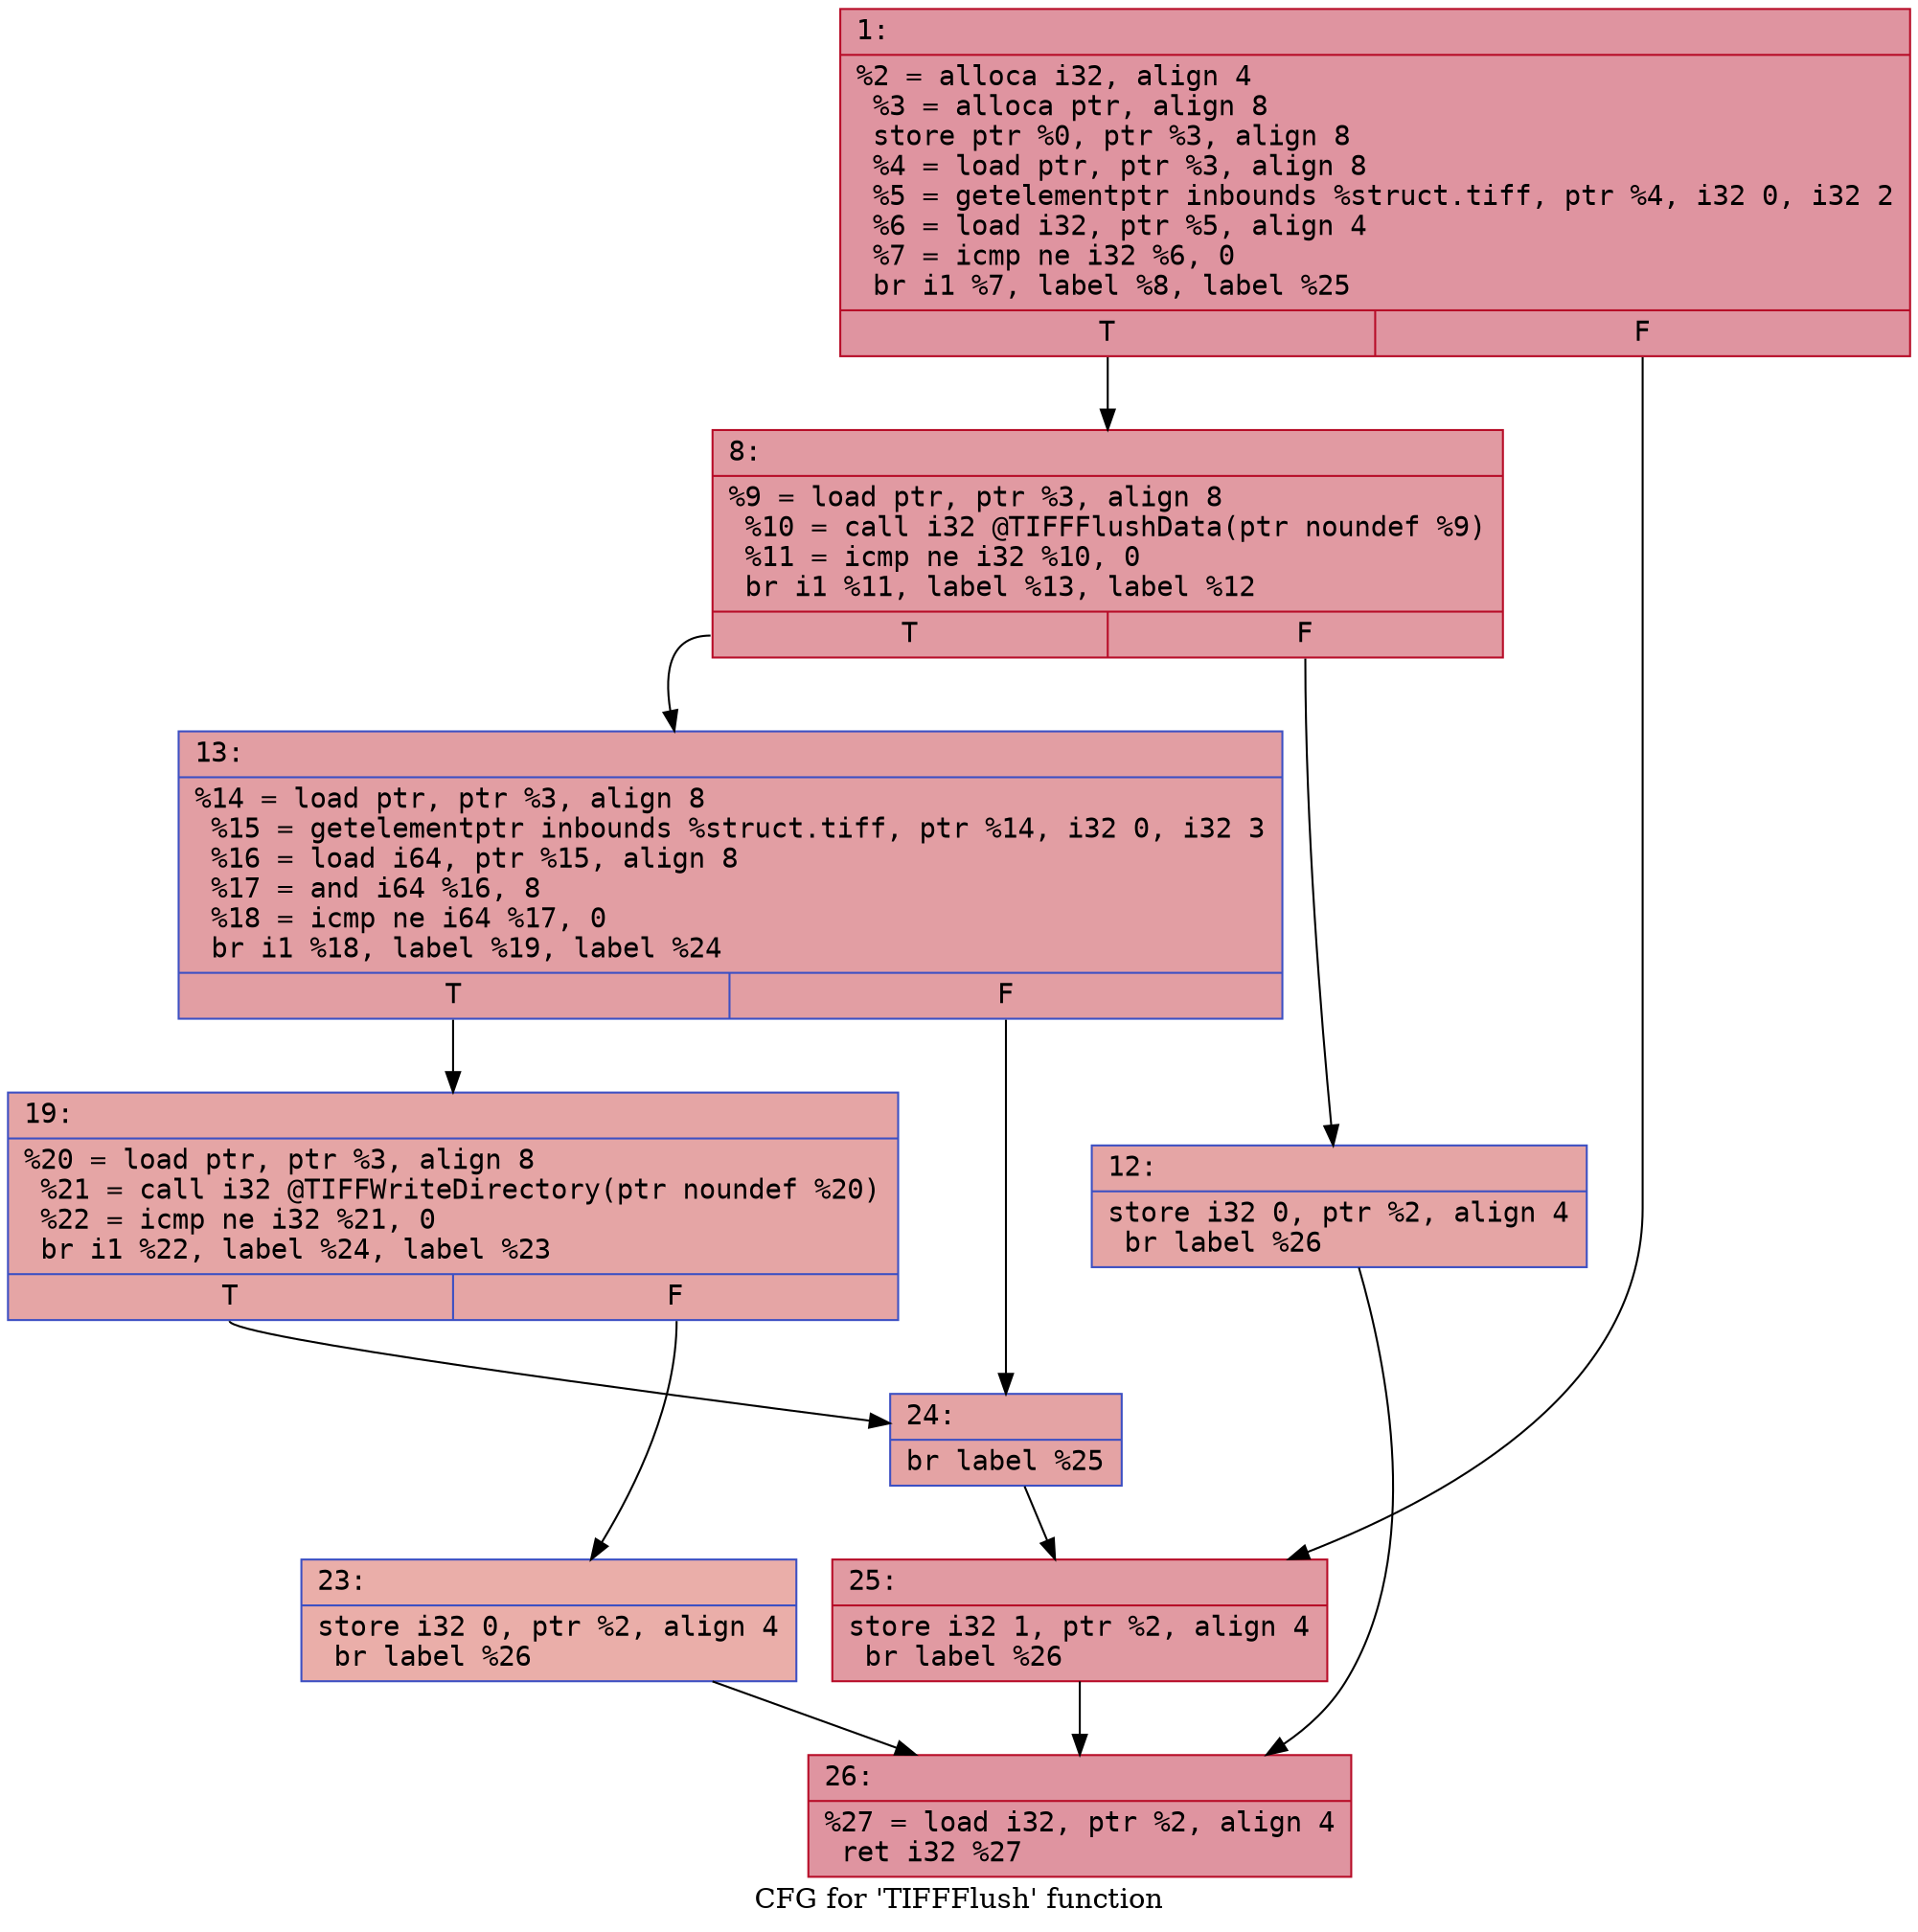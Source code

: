 digraph "CFG for 'TIFFFlush' function" {
	label="CFG for 'TIFFFlush' function";

	Node0x600001295ef0 [shape=record,color="#b70d28ff", style=filled, fillcolor="#b70d2870" fontname="Courier",label="{1:\l|  %2 = alloca i32, align 4\l  %3 = alloca ptr, align 8\l  store ptr %0, ptr %3, align 8\l  %4 = load ptr, ptr %3, align 8\l  %5 = getelementptr inbounds %struct.tiff, ptr %4, i32 0, i32 2\l  %6 = load i32, ptr %5, align 4\l  %7 = icmp ne i32 %6, 0\l  br i1 %7, label %8, label %25\l|{<s0>T|<s1>F}}"];
	Node0x600001295ef0:s0 -> Node0x600001295f40[tooltip="1 -> 8\nProbability 62.50%" ];
	Node0x600001295ef0:s1 -> Node0x600001296120[tooltip="1 -> 25\nProbability 37.50%" ];
	Node0x600001295f40 [shape=record,color="#b70d28ff", style=filled, fillcolor="#bb1b2c70" fontname="Courier",label="{8:\l|  %9 = load ptr, ptr %3, align 8\l  %10 = call i32 @TIFFFlushData(ptr noundef %9)\l  %11 = icmp ne i32 %10, 0\l  br i1 %11, label %13, label %12\l|{<s0>T|<s1>F}}"];
	Node0x600001295f40:s0 -> Node0x600001295fe0[tooltip="8 -> 13\nProbability 62.50%" ];
	Node0x600001295f40:s1 -> Node0x600001295f90[tooltip="8 -> 12\nProbability 37.50%" ];
	Node0x600001295f90 [shape=record,color="#3d50c3ff", style=filled, fillcolor="#c5333470" fontname="Courier",label="{12:\l|  store i32 0, ptr %2, align 4\l  br label %26\l}"];
	Node0x600001295f90 -> Node0x600001296170[tooltip="12 -> 26\nProbability 100.00%" ];
	Node0x600001295fe0 [shape=record,color="#3d50c3ff", style=filled, fillcolor="#be242e70" fontname="Courier",label="{13:\l|  %14 = load ptr, ptr %3, align 8\l  %15 = getelementptr inbounds %struct.tiff, ptr %14, i32 0, i32 3\l  %16 = load i64, ptr %15, align 8\l  %17 = and i64 %16, 8\l  %18 = icmp ne i64 %17, 0\l  br i1 %18, label %19, label %24\l|{<s0>T|<s1>F}}"];
	Node0x600001295fe0:s0 -> Node0x600001296030[tooltip="13 -> 19\nProbability 50.00%" ];
	Node0x600001295fe0:s1 -> Node0x6000012960d0[tooltip="13 -> 24\nProbability 50.00%" ];
	Node0x600001296030 [shape=record,color="#3d50c3ff", style=filled, fillcolor="#c5333470" fontname="Courier",label="{19:\l|  %20 = load ptr, ptr %3, align 8\l  %21 = call i32 @TIFFWriteDirectory(ptr noundef %20)\l  %22 = icmp ne i32 %21, 0\l  br i1 %22, label %24, label %23\l|{<s0>T|<s1>F}}"];
	Node0x600001296030:s0 -> Node0x6000012960d0[tooltip="19 -> 24\nProbability 62.50%" ];
	Node0x600001296030:s1 -> Node0x600001296080[tooltip="19 -> 23\nProbability 37.50%" ];
	Node0x600001296080 [shape=record,color="#3d50c3ff", style=filled, fillcolor="#d0473d70" fontname="Courier",label="{23:\l|  store i32 0, ptr %2, align 4\l  br label %26\l}"];
	Node0x600001296080 -> Node0x600001296170[tooltip="23 -> 26\nProbability 100.00%" ];
	Node0x6000012960d0 [shape=record,color="#3d50c3ff", style=filled, fillcolor="#c32e3170" fontname="Courier",label="{24:\l|  br label %25\l}"];
	Node0x6000012960d0 -> Node0x600001296120[tooltip="24 -> 25\nProbability 100.00%" ];
	Node0x600001296120 [shape=record,color="#b70d28ff", style=filled, fillcolor="#bb1b2c70" fontname="Courier",label="{25:\l|  store i32 1, ptr %2, align 4\l  br label %26\l}"];
	Node0x600001296120 -> Node0x600001296170[tooltip="25 -> 26\nProbability 100.00%" ];
	Node0x600001296170 [shape=record,color="#b70d28ff", style=filled, fillcolor="#b70d2870" fontname="Courier",label="{26:\l|  %27 = load i32, ptr %2, align 4\l  ret i32 %27\l}"];
}
